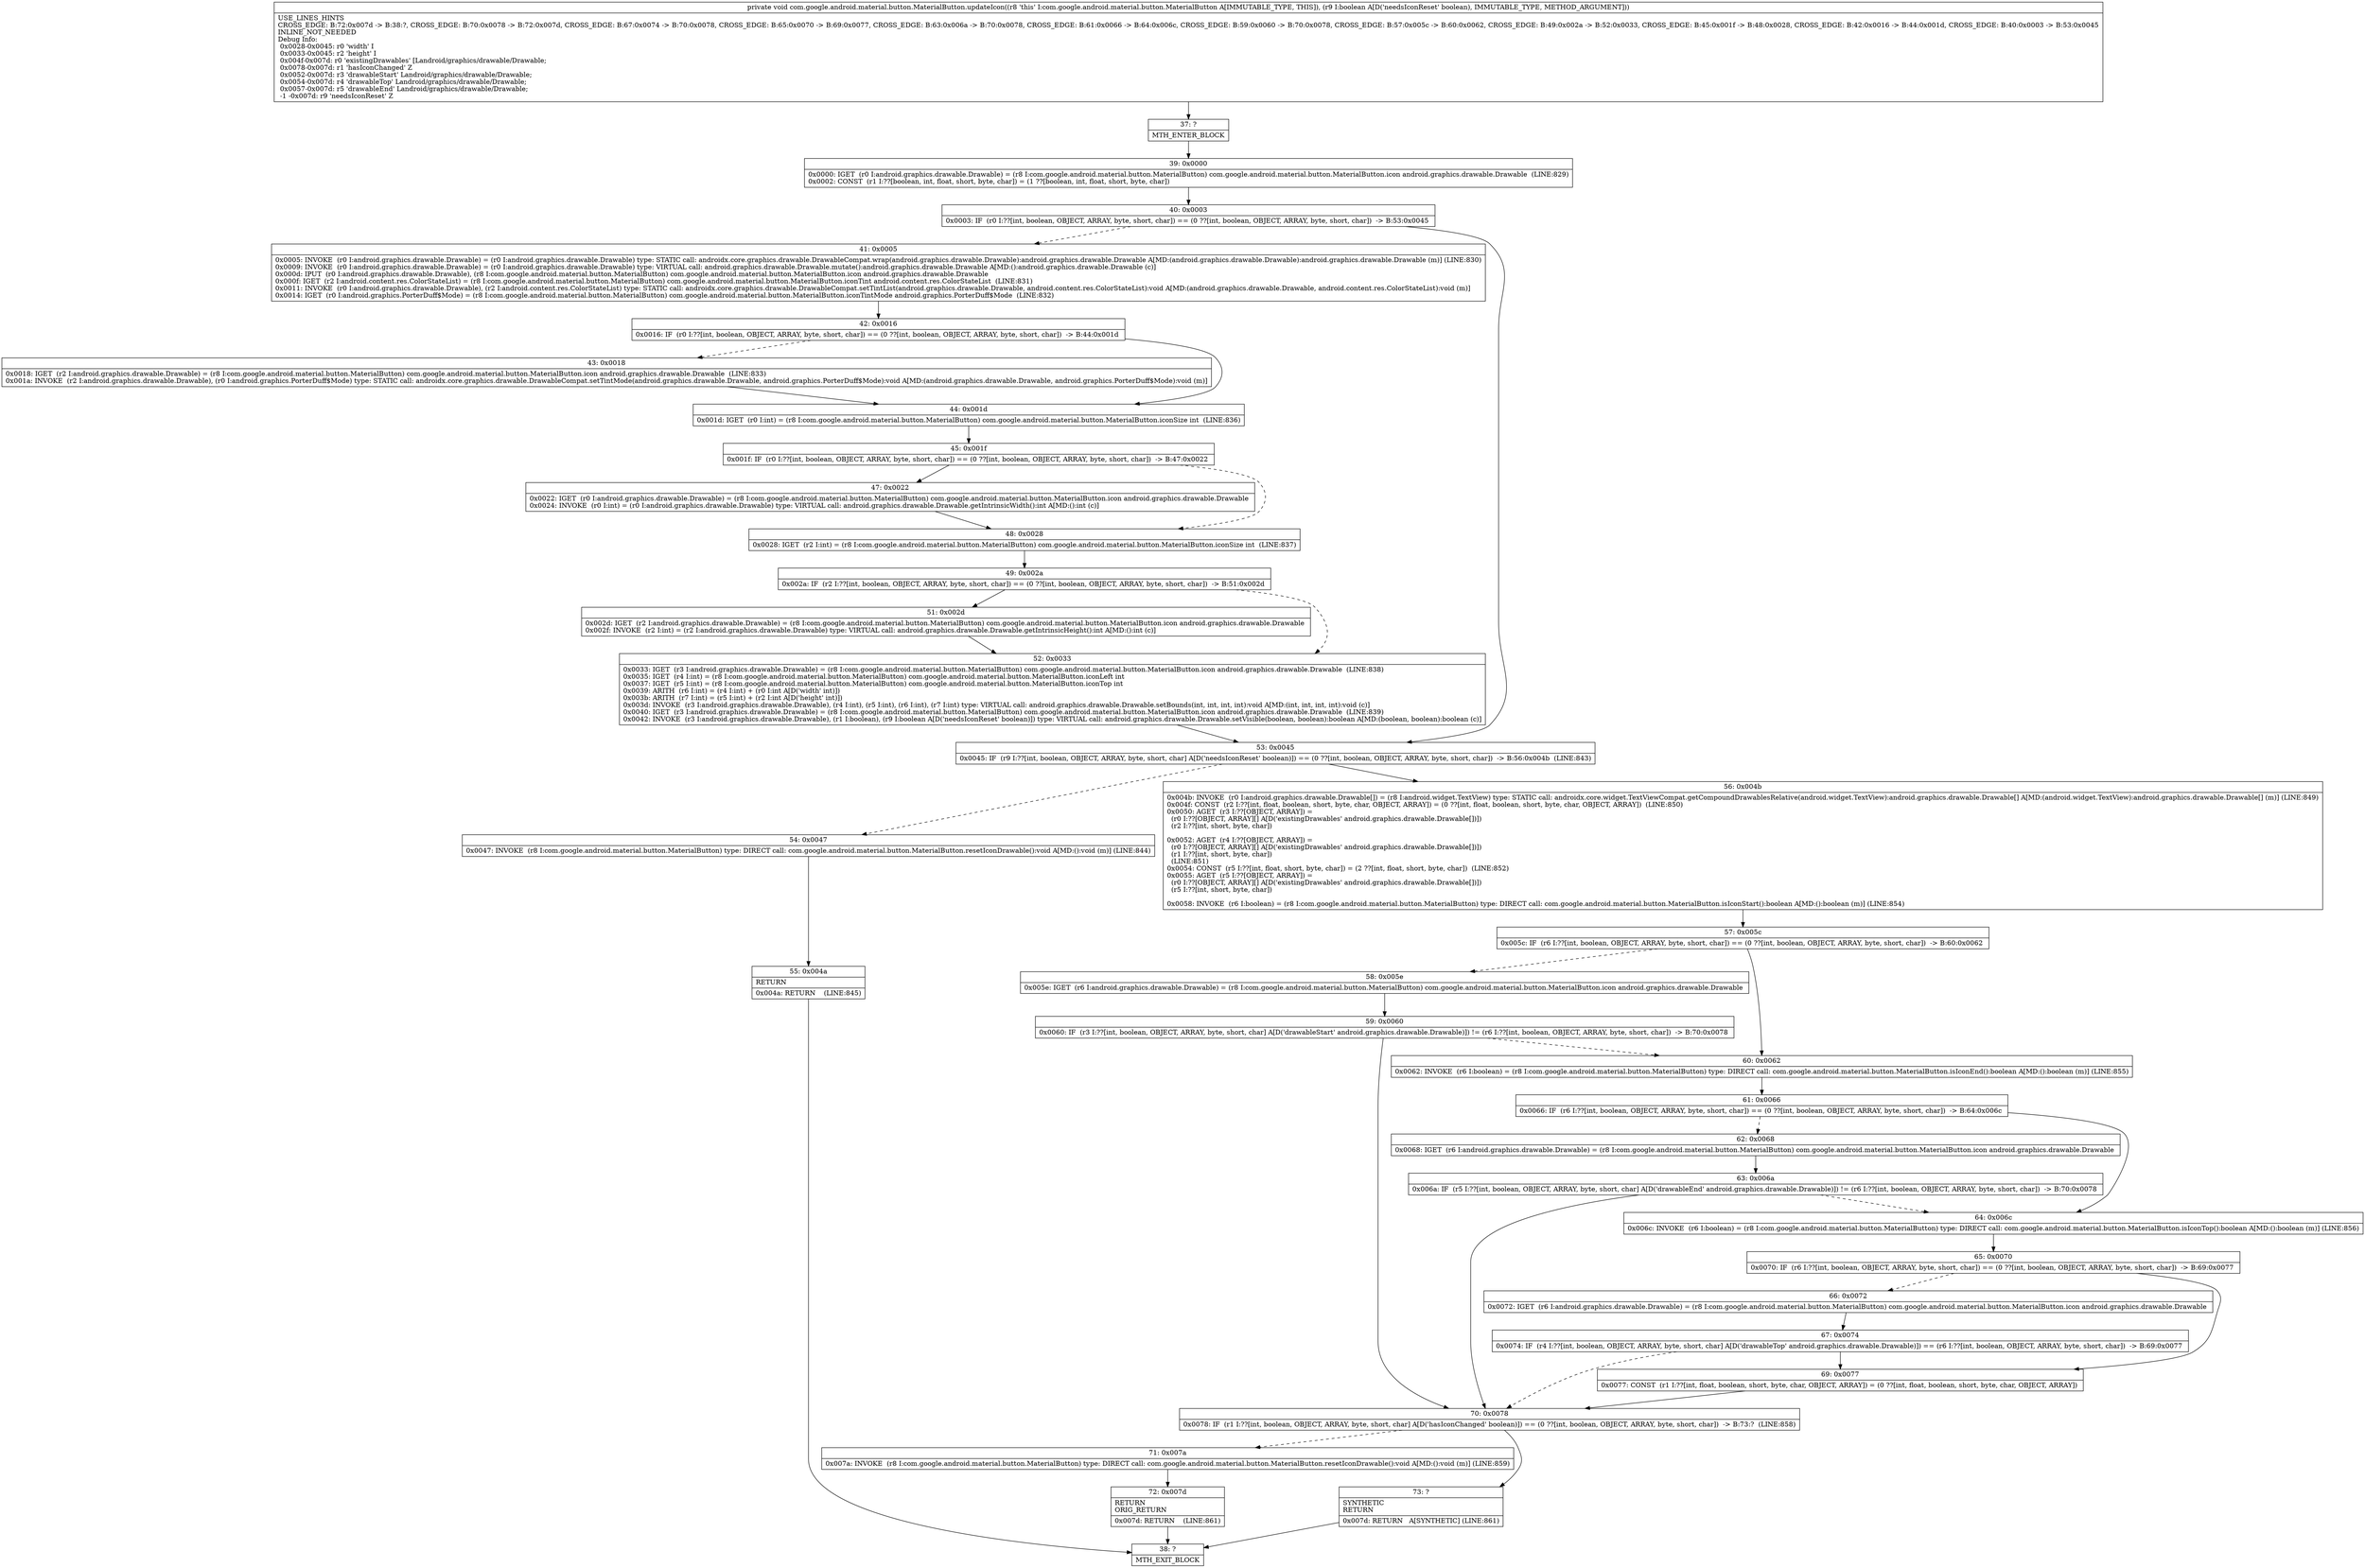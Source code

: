 digraph "CFG forcom.google.android.material.button.MaterialButton.updateIcon(Z)V" {
Node_37 [shape=record,label="{37\:\ ?|MTH_ENTER_BLOCK\l}"];
Node_39 [shape=record,label="{39\:\ 0x0000|0x0000: IGET  (r0 I:android.graphics.drawable.Drawable) = (r8 I:com.google.android.material.button.MaterialButton) com.google.android.material.button.MaterialButton.icon android.graphics.drawable.Drawable  (LINE:829)\l0x0002: CONST  (r1 I:??[boolean, int, float, short, byte, char]) = (1 ??[boolean, int, float, short, byte, char]) \l}"];
Node_40 [shape=record,label="{40\:\ 0x0003|0x0003: IF  (r0 I:??[int, boolean, OBJECT, ARRAY, byte, short, char]) == (0 ??[int, boolean, OBJECT, ARRAY, byte, short, char])  \-\> B:53:0x0045 \l}"];
Node_41 [shape=record,label="{41\:\ 0x0005|0x0005: INVOKE  (r0 I:android.graphics.drawable.Drawable) = (r0 I:android.graphics.drawable.Drawable) type: STATIC call: androidx.core.graphics.drawable.DrawableCompat.wrap(android.graphics.drawable.Drawable):android.graphics.drawable.Drawable A[MD:(android.graphics.drawable.Drawable):android.graphics.drawable.Drawable (m)] (LINE:830)\l0x0009: INVOKE  (r0 I:android.graphics.drawable.Drawable) = (r0 I:android.graphics.drawable.Drawable) type: VIRTUAL call: android.graphics.drawable.Drawable.mutate():android.graphics.drawable.Drawable A[MD:():android.graphics.drawable.Drawable (c)]\l0x000d: IPUT  (r0 I:android.graphics.drawable.Drawable), (r8 I:com.google.android.material.button.MaterialButton) com.google.android.material.button.MaterialButton.icon android.graphics.drawable.Drawable \l0x000f: IGET  (r2 I:android.content.res.ColorStateList) = (r8 I:com.google.android.material.button.MaterialButton) com.google.android.material.button.MaterialButton.iconTint android.content.res.ColorStateList  (LINE:831)\l0x0011: INVOKE  (r0 I:android.graphics.drawable.Drawable), (r2 I:android.content.res.ColorStateList) type: STATIC call: androidx.core.graphics.drawable.DrawableCompat.setTintList(android.graphics.drawable.Drawable, android.content.res.ColorStateList):void A[MD:(android.graphics.drawable.Drawable, android.content.res.ColorStateList):void (m)]\l0x0014: IGET  (r0 I:android.graphics.PorterDuff$Mode) = (r8 I:com.google.android.material.button.MaterialButton) com.google.android.material.button.MaterialButton.iconTintMode android.graphics.PorterDuff$Mode  (LINE:832)\l}"];
Node_42 [shape=record,label="{42\:\ 0x0016|0x0016: IF  (r0 I:??[int, boolean, OBJECT, ARRAY, byte, short, char]) == (0 ??[int, boolean, OBJECT, ARRAY, byte, short, char])  \-\> B:44:0x001d \l}"];
Node_43 [shape=record,label="{43\:\ 0x0018|0x0018: IGET  (r2 I:android.graphics.drawable.Drawable) = (r8 I:com.google.android.material.button.MaterialButton) com.google.android.material.button.MaterialButton.icon android.graphics.drawable.Drawable  (LINE:833)\l0x001a: INVOKE  (r2 I:android.graphics.drawable.Drawable), (r0 I:android.graphics.PorterDuff$Mode) type: STATIC call: androidx.core.graphics.drawable.DrawableCompat.setTintMode(android.graphics.drawable.Drawable, android.graphics.PorterDuff$Mode):void A[MD:(android.graphics.drawable.Drawable, android.graphics.PorterDuff$Mode):void (m)]\l}"];
Node_44 [shape=record,label="{44\:\ 0x001d|0x001d: IGET  (r0 I:int) = (r8 I:com.google.android.material.button.MaterialButton) com.google.android.material.button.MaterialButton.iconSize int  (LINE:836)\l}"];
Node_45 [shape=record,label="{45\:\ 0x001f|0x001f: IF  (r0 I:??[int, boolean, OBJECT, ARRAY, byte, short, char]) == (0 ??[int, boolean, OBJECT, ARRAY, byte, short, char])  \-\> B:47:0x0022 \l}"];
Node_47 [shape=record,label="{47\:\ 0x0022|0x0022: IGET  (r0 I:android.graphics.drawable.Drawable) = (r8 I:com.google.android.material.button.MaterialButton) com.google.android.material.button.MaterialButton.icon android.graphics.drawable.Drawable \l0x0024: INVOKE  (r0 I:int) = (r0 I:android.graphics.drawable.Drawable) type: VIRTUAL call: android.graphics.drawable.Drawable.getIntrinsicWidth():int A[MD:():int (c)]\l}"];
Node_48 [shape=record,label="{48\:\ 0x0028|0x0028: IGET  (r2 I:int) = (r8 I:com.google.android.material.button.MaterialButton) com.google.android.material.button.MaterialButton.iconSize int  (LINE:837)\l}"];
Node_49 [shape=record,label="{49\:\ 0x002a|0x002a: IF  (r2 I:??[int, boolean, OBJECT, ARRAY, byte, short, char]) == (0 ??[int, boolean, OBJECT, ARRAY, byte, short, char])  \-\> B:51:0x002d \l}"];
Node_51 [shape=record,label="{51\:\ 0x002d|0x002d: IGET  (r2 I:android.graphics.drawable.Drawable) = (r8 I:com.google.android.material.button.MaterialButton) com.google.android.material.button.MaterialButton.icon android.graphics.drawable.Drawable \l0x002f: INVOKE  (r2 I:int) = (r2 I:android.graphics.drawable.Drawable) type: VIRTUAL call: android.graphics.drawable.Drawable.getIntrinsicHeight():int A[MD:():int (c)]\l}"];
Node_52 [shape=record,label="{52\:\ 0x0033|0x0033: IGET  (r3 I:android.graphics.drawable.Drawable) = (r8 I:com.google.android.material.button.MaterialButton) com.google.android.material.button.MaterialButton.icon android.graphics.drawable.Drawable  (LINE:838)\l0x0035: IGET  (r4 I:int) = (r8 I:com.google.android.material.button.MaterialButton) com.google.android.material.button.MaterialButton.iconLeft int \l0x0037: IGET  (r5 I:int) = (r8 I:com.google.android.material.button.MaterialButton) com.google.android.material.button.MaterialButton.iconTop int \l0x0039: ARITH  (r6 I:int) = (r4 I:int) + (r0 I:int A[D('width' int)]) \l0x003b: ARITH  (r7 I:int) = (r5 I:int) + (r2 I:int A[D('height' int)]) \l0x003d: INVOKE  (r3 I:android.graphics.drawable.Drawable), (r4 I:int), (r5 I:int), (r6 I:int), (r7 I:int) type: VIRTUAL call: android.graphics.drawable.Drawable.setBounds(int, int, int, int):void A[MD:(int, int, int, int):void (c)]\l0x0040: IGET  (r3 I:android.graphics.drawable.Drawable) = (r8 I:com.google.android.material.button.MaterialButton) com.google.android.material.button.MaterialButton.icon android.graphics.drawable.Drawable  (LINE:839)\l0x0042: INVOKE  (r3 I:android.graphics.drawable.Drawable), (r1 I:boolean), (r9 I:boolean A[D('needsIconReset' boolean)]) type: VIRTUAL call: android.graphics.drawable.Drawable.setVisible(boolean, boolean):boolean A[MD:(boolean, boolean):boolean (c)]\l}"];
Node_53 [shape=record,label="{53\:\ 0x0045|0x0045: IF  (r9 I:??[int, boolean, OBJECT, ARRAY, byte, short, char] A[D('needsIconReset' boolean)]) == (0 ??[int, boolean, OBJECT, ARRAY, byte, short, char])  \-\> B:56:0x004b  (LINE:843)\l}"];
Node_54 [shape=record,label="{54\:\ 0x0047|0x0047: INVOKE  (r8 I:com.google.android.material.button.MaterialButton) type: DIRECT call: com.google.android.material.button.MaterialButton.resetIconDrawable():void A[MD:():void (m)] (LINE:844)\l}"];
Node_55 [shape=record,label="{55\:\ 0x004a|RETURN\l|0x004a: RETURN    (LINE:845)\l}"];
Node_38 [shape=record,label="{38\:\ ?|MTH_EXIT_BLOCK\l}"];
Node_56 [shape=record,label="{56\:\ 0x004b|0x004b: INVOKE  (r0 I:android.graphics.drawable.Drawable[]) = (r8 I:android.widget.TextView) type: STATIC call: androidx.core.widget.TextViewCompat.getCompoundDrawablesRelative(android.widget.TextView):android.graphics.drawable.Drawable[] A[MD:(android.widget.TextView):android.graphics.drawable.Drawable[] (m)] (LINE:849)\l0x004f: CONST  (r2 I:??[int, float, boolean, short, byte, char, OBJECT, ARRAY]) = (0 ??[int, float, boolean, short, byte, char, OBJECT, ARRAY])  (LINE:850)\l0x0050: AGET  (r3 I:??[OBJECT, ARRAY]) = \l  (r0 I:??[OBJECT, ARRAY][] A[D('existingDrawables' android.graphics.drawable.Drawable[])])\l  (r2 I:??[int, short, byte, char])\l \l0x0052: AGET  (r4 I:??[OBJECT, ARRAY]) = \l  (r0 I:??[OBJECT, ARRAY][] A[D('existingDrawables' android.graphics.drawable.Drawable[])])\l  (r1 I:??[int, short, byte, char])\l  (LINE:851)\l0x0054: CONST  (r5 I:??[int, float, short, byte, char]) = (2 ??[int, float, short, byte, char])  (LINE:852)\l0x0055: AGET  (r5 I:??[OBJECT, ARRAY]) = \l  (r0 I:??[OBJECT, ARRAY][] A[D('existingDrawables' android.graphics.drawable.Drawable[])])\l  (r5 I:??[int, short, byte, char])\l \l0x0058: INVOKE  (r6 I:boolean) = (r8 I:com.google.android.material.button.MaterialButton) type: DIRECT call: com.google.android.material.button.MaterialButton.isIconStart():boolean A[MD:():boolean (m)] (LINE:854)\l}"];
Node_57 [shape=record,label="{57\:\ 0x005c|0x005c: IF  (r6 I:??[int, boolean, OBJECT, ARRAY, byte, short, char]) == (0 ??[int, boolean, OBJECT, ARRAY, byte, short, char])  \-\> B:60:0x0062 \l}"];
Node_58 [shape=record,label="{58\:\ 0x005e|0x005e: IGET  (r6 I:android.graphics.drawable.Drawable) = (r8 I:com.google.android.material.button.MaterialButton) com.google.android.material.button.MaterialButton.icon android.graphics.drawable.Drawable \l}"];
Node_59 [shape=record,label="{59\:\ 0x0060|0x0060: IF  (r3 I:??[int, boolean, OBJECT, ARRAY, byte, short, char] A[D('drawableStart' android.graphics.drawable.Drawable)]) != (r6 I:??[int, boolean, OBJECT, ARRAY, byte, short, char])  \-\> B:70:0x0078 \l}"];
Node_70 [shape=record,label="{70\:\ 0x0078|0x0078: IF  (r1 I:??[int, boolean, OBJECT, ARRAY, byte, short, char] A[D('hasIconChanged' boolean)]) == (0 ??[int, boolean, OBJECT, ARRAY, byte, short, char])  \-\> B:73:?  (LINE:858)\l}"];
Node_71 [shape=record,label="{71\:\ 0x007a|0x007a: INVOKE  (r8 I:com.google.android.material.button.MaterialButton) type: DIRECT call: com.google.android.material.button.MaterialButton.resetIconDrawable():void A[MD:():void (m)] (LINE:859)\l}"];
Node_72 [shape=record,label="{72\:\ 0x007d|RETURN\lORIG_RETURN\l|0x007d: RETURN    (LINE:861)\l}"];
Node_73 [shape=record,label="{73\:\ ?|SYNTHETIC\lRETURN\l|0x007d: RETURN   A[SYNTHETIC] (LINE:861)\l}"];
Node_60 [shape=record,label="{60\:\ 0x0062|0x0062: INVOKE  (r6 I:boolean) = (r8 I:com.google.android.material.button.MaterialButton) type: DIRECT call: com.google.android.material.button.MaterialButton.isIconEnd():boolean A[MD:():boolean (m)] (LINE:855)\l}"];
Node_61 [shape=record,label="{61\:\ 0x0066|0x0066: IF  (r6 I:??[int, boolean, OBJECT, ARRAY, byte, short, char]) == (0 ??[int, boolean, OBJECT, ARRAY, byte, short, char])  \-\> B:64:0x006c \l}"];
Node_62 [shape=record,label="{62\:\ 0x0068|0x0068: IGET  (r6 I:android.graphics.drawable.Drawable) = (r8 I:com.google.android.material.button.MaterialButton) com.google.android.material.button.MaterialButton.icon android.graphics.drawable.Drawable \l}"];
Node_63 [shape=record,label="{63\:\ 0x006a|0x006a: IF  (r5 I:??[int, boolean, OBJECT, ARRAY, byte, short, char] A[D('drawableEnd' android.graphics.drawable.Drawable)]) != (r6 I:??[int, boolean, OBJECT, ARRAY, byte, short, char])  \-\> B:70:0x0078 \l}"];
Node_64 [shape=record,label="{64\:\ 0x006c|0x006c: INVOKE  (r6 I:boolean) = (r8 I:com.google.android.material.button.MaterialButton) type: DIRECT call: com.google.android.material.button.MaterialButton.isIconTop():boolean A[MD:():boolean (m)] (LINE:856)\l}"];
Node_65 [shape=record,label="{65\:\ 0x0070|0x0070: IF  (r6 I:??[int, boolean, OBJECT, ARRAY, byte, short, char]) == (0 ??[int, boolean, OBJECT, ARRAY, byte, short, char])  \-\> B:69:0x0077 \l}"];
Node_66 [shape=record,label="{66\:\ 0x0072|0x0072: IGET  (r6 I:android.graphics.drawable.Drawable) = (r8 I:com.google.android.material.button.MaterialButton) com.google.android.material.button.MaterialButton.icon android.graphics.drawable.Drawable \l}"];
Node_67 [shape=record,label="{67\:\ 0x0074|0x0074: IF  (r4 I:??[int, boolean, OBJECT, ARRAY, byte, short, char] A[D('drawableTop' android.graphics.drawable.Drawable)]) == (r6 I:??[int, boolean, OBJECT, ARRAY, byte, short, char])  \-\> B:69:0x0077 \l}"];
Node_69 [shape=record,label="{69\:\ 0x0077|0x0077: CONST  (r1 I:??[int, float, boolean, short, byte, char, OBJECT, ARRAY]) = (0 ??[int, float, boolean, short, byte, char, OBJECT, ARRAY]) \l}"];
MethodNode[shape=record,label="{private void com.google.android.material.button.MaterialButton.updateIcon((r8 'this' I:com.google.android.material.button.MaterialButton A[IMMUTABLE_TYPE, THIS]), (r9 I:boolean A[D('needsIconReset' boolean), IMMUTABLE_TYPE, METHOD_ARGUMENT]))  | USE_LINES_HINTS\lCROSS_EDGE: B:72:0x007d \-\> B:38:?, CROSS_EDGE: B:70:0x0078 \-\> B:72:0x007d, CROSS_EDGE: B:67:0x0074 \-\> B:70:0x0078, CROSS_EDGE: B:65:0x0070 \-\> B:69:0x0077, CROSS_EDGE: B:63:0x006a \-\> B:70:0x0078, CROSS_EDGE: B:61:0x0066 \-\> B:64:0x006c, CROSS_EDGE: B:59:0x0060 \-\> B:70:0x0078, CROSS_EDGE: B:57:0x005c \-\> B:60:0x0062, CROSS_EDGE: B:49:0x002a \-\> B:52:0x0033, CROSS_EDGE: B:45:0x001f \-\> B:48:0x0028, CROSS_EDGE: B:42:0x0016 \-\> B:44:0x001d, CROSS_EDGE: B:40:0x0003 \-\> B:53:0x0045\lINLINE_NOT_NEEDED\lDebug Info:\l  0x0028\-0x0045: r0 'width' I\l  0x0033\-0x0045: r2 'height' I\l  0x004f\-0x007d: r0 'existingDrawables' [Landroid\/graphics\/drawable\/Drawable;\l  0x0078\-0x007d: r1 'hasIconChanged' Z\l  0x0052\-0x007d: r3 'drawableStart' Landroid\/graphics\/drawable\/Drawable;\l  0x0054\-0x007d: r4 'drawableTop' Landroid\/graphics\/drawable\/Drawable;\l  0x0057\-0x007d: r5 'drawableEnd' Landroid\/graphics\/drawable\/Drawable;\l  \-1 \-0x007d: r9 'needsIconReset' Z\l}"];
MethodNode -> Node_37;Node_37 -> Node_39;
Node_39 -> Node_40;
Node_40 -> Node_41[style=dashed];
Node_40 -> Node_53;
Node_41 -> Node_42;
Node_42 -> Node_43[style=dashed];
Node_42 -> Node_44;
Node_43 -> Node_44;
Node_44 -> Node_45;
Node_45 -> Node_47;
Node_45 -> Node_48[style=dashed];
Node_47 -> Node_48;
Node_48 -> Node_49;
Node_49 -> Node_51;
Node_49 -> Node_52[style=dashed];
Node_51 -> Node_52;
Node_52 -> Node_53;
Node_53 -> Node_54[style=dashed];
Node_53 -> Node_56;
Node_54 -> Node_55;
Node_55 -> Node_38;
Node_56 -> Node_57;
Node_57 -> Node_58[style=dashed];
Node_57 -> Node_60;
Node_58 -> Node_59;
Node_59 -> Node_60[style=dashed];
Node_59 -> Node_70;
Node_70 -> Node_71[style=dashed];
Node_70 -> Node_73;
Node_71 -> Node_72;
Node_72 -> Node_38;
Node_73 -> Node_38;
Node_60 -> Node_61;
Node_61 -> Node_62[style=dashed];
Node_61 -> Node_64;
Node_62 -> Node_63;
Node_63 -> Node_64[style=dashed];
Node_63 -> Node_70;
Node_64 -> Node_65;
Node_65 -> Node_66[style=dashed];
Node_65 -> Node_69;
Node_66 -> Node_67;
Node_67 -> Node_69;
Node_67 -> Node_70[style=dashed];
Node_69 -> Node_70;
}


